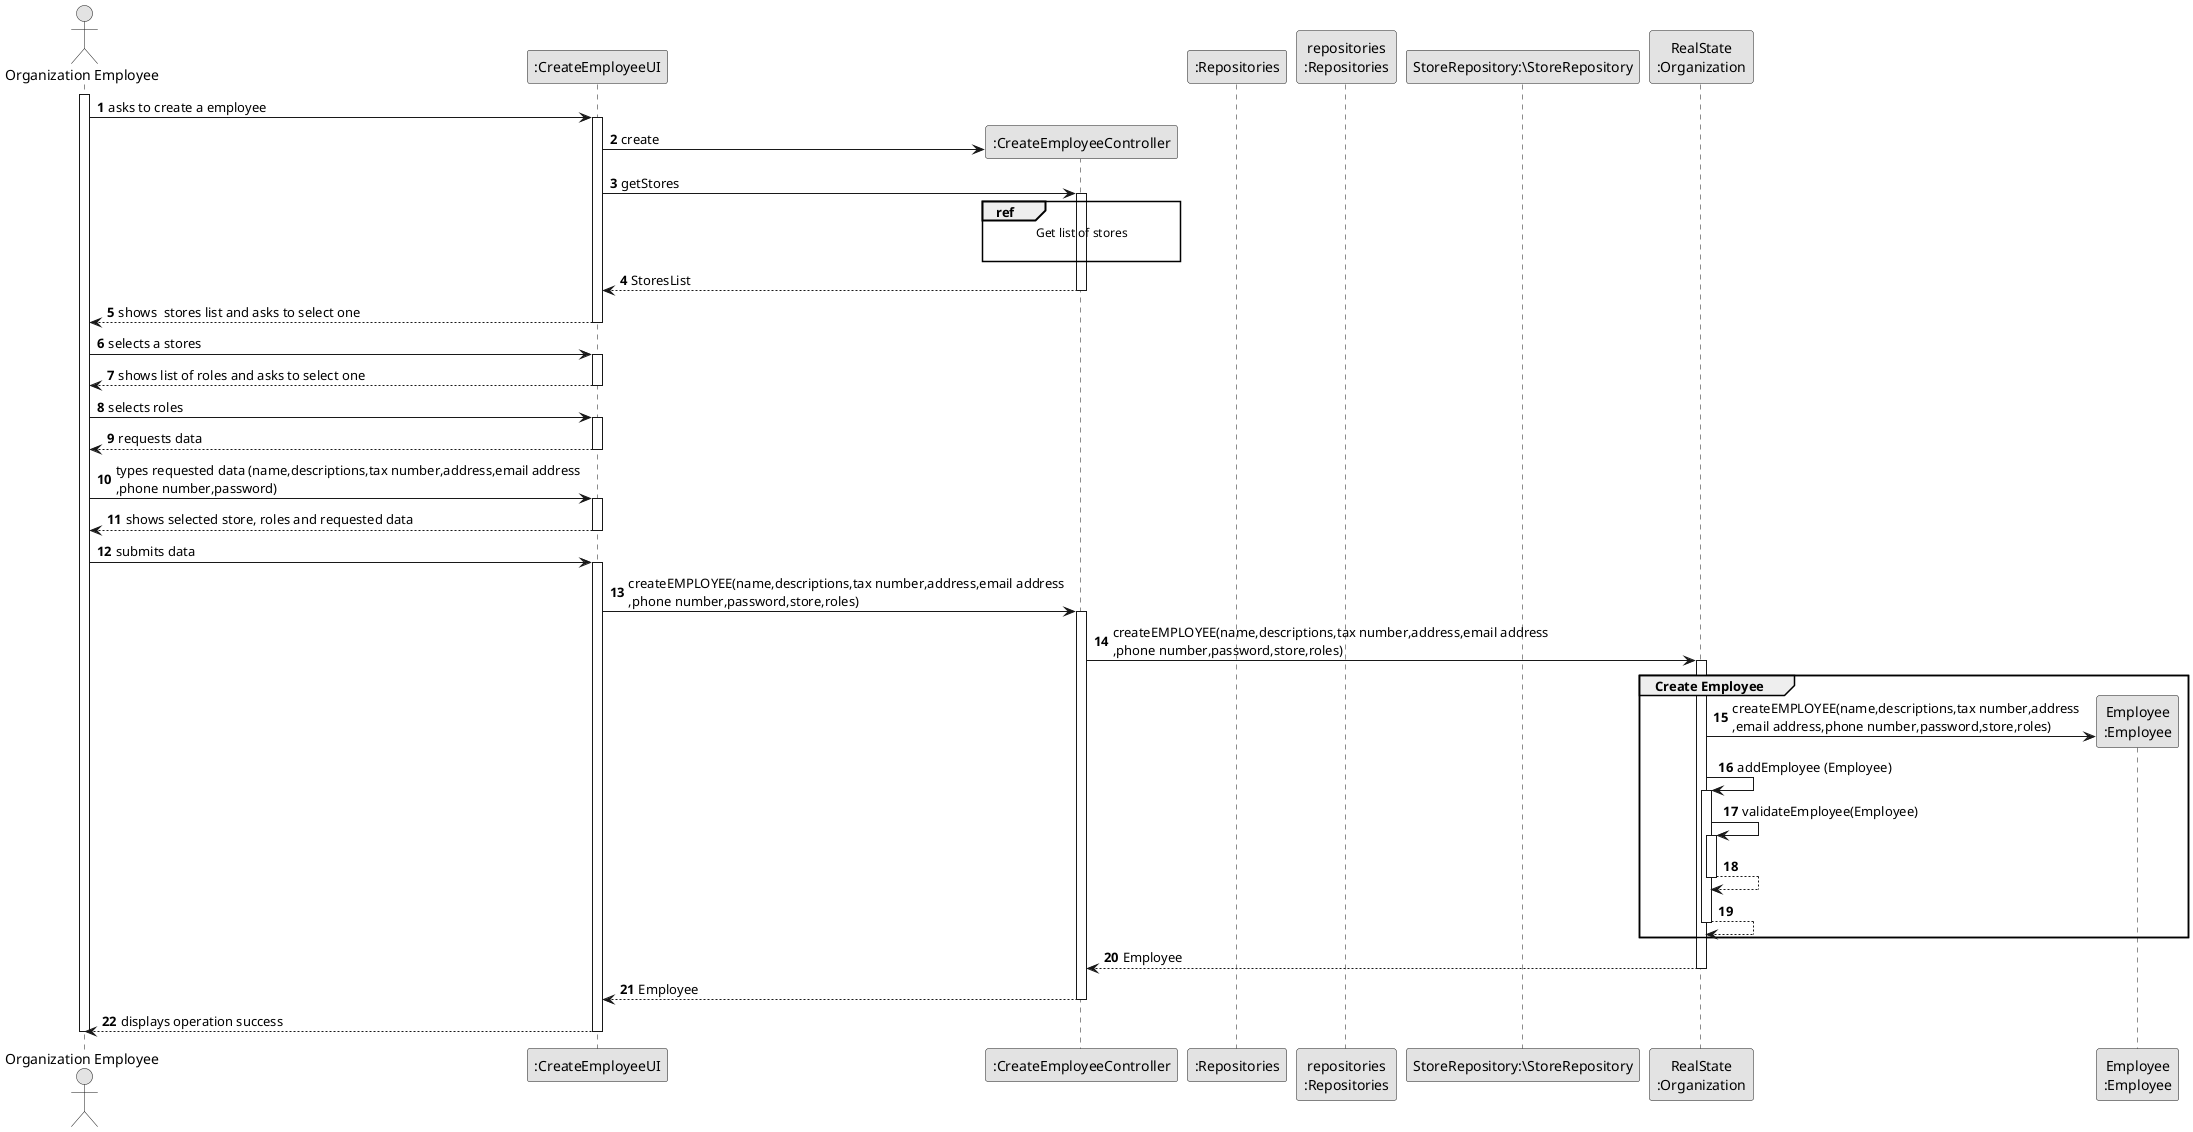 @startuml
skinparam monochrome true
skinparam packageStyle rectangle
skinparam shadowing false

autonumber

'hide footbox
actor "Organization Employee" as ADM
participant ":CreateEmployeeUI" as UI
participant ":CreateEmployeeController" as CTRL
participant ":Repositories" as RepositorySingleton
participant "repositories\n:Repositories" as PLAT
participant "StoreRepository:\StoreRepository" as StoreRepository
participant "RealState\n:Organization" as ORG
participant "Employee\n:Employee" as TAREFA

activate ADM

    ADM -> UI : asks to create a employee

    activate UI

        UI -> CTRL** : create
        UI -> CTRL : getStores

        ref over CTRL
            Get list of stores

        end ref

        activate CTRL

            CTRL --> UI : StoresList
        deactivate CTRL

        UI --> ADM : shows  stores list and asks to select one
    deactivate UI
    ADM -> UI : selects a stores

    activate UI

    UI --> ADM : shows list of roles and asks to select one


    deactivate UI
    ADM -> UI : selects roles
        activate UI

            UI --> ADM : requests data
        deactivate UI
        ADM -> UI : types requested data (name,descriptions,tax number,address,email address\n,phone number,password)
        activate UI

        UI --> ADM : shows selected store, roles and requested data
        deactivate UI
        ADM -> UI : submits data
     activate UI

     UI -> CTRL : createEMPLOYEE(name,descriptions,tax number,address,email address\n,phone number,password,store,roles)
    activate CTRL

      CTRL -> ORG: createEMPLOYEE(name,descriptions,tax number,address,email address\n,phone number,password,store,roles)
                 activate ORG

                       group Create Employee

                             ORG -> TAREFA**: createEMPLOYEE(name,descriptions,tax number,address\n,email address,phone number,password,store,roles)
                             ORG -> ORG: addEmployee (Employee)

                             activate ORG
                                 ORG -> ORG: validateEmployee(Employee)
                                 activate ORG
                                     ORG --> ORG
                                 deactivate ORG

                                 ORG --> ORG
                             deactivate ORG
                         end

                     ORG --> CTRL : Employee
                 deactivate ORG
                CTRL --> UI: Employee
              deactivate CTRL
              UI --> ADM: displays operation success
      deactivate UI

deactivate ADM

@enduml